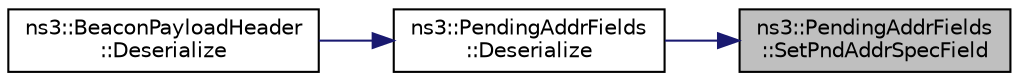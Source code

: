 digraph "ns3::PendingAddrFields::SetPndAddrSpecField"
{
 // LATEX_PDF_SIZE
  edge [fontname="Helvetica",fontsize="10",labelfontname="Helvetica",labelfontsize="10"];
  node [fontname="Helvetica",fontsize="10",shape=record];
  rankdir="RL";
  Node1 [label="ns3::PendingAddrFields\l::SetPndAddrSpecField",height=0.2,width=0.4,color="black", fillcolor="grey75", style="filled", fontcolor="black",tooltip="Set the whole Pending Address Specification field."];
  Node1 -> Node2 [dir="back",color="midnightblue",fontsize="10",style="solid",fontname="Helvetica"];
  Node2 [label="ns3::PendingAddrFields\l::Deserialize",height=0.2,width=0.4,color="black", fillcolor="white", style="filled",URL="$classns3_1_1_pending_addr_fields.html#a1daefaa14d2fd77a97ef6593ebabec91",tooltip="Deserialize the all the Pending Address Fields."];
  Node2 -> Node3 [dir="back",color="midnightblue",fontsize="10",style="solid",fontname="Helvetica"];
  Node3 [label="ns3::BeaconPayloadHeader\l::Deserialize",height=0.2,width=0.4,color="black", fillcolor="white", style="filled",URL="$classns3_1_1_beacon_payload_header.html#a56c1a64f2733e729a365dd2964435c2f",tooltip=" "];
}
